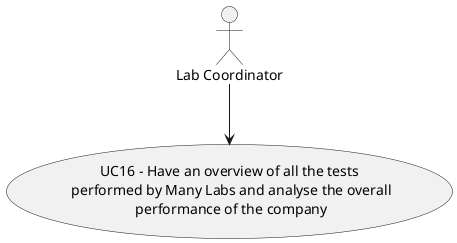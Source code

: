 @startuml
'https://plantuml.com/use-case-diagram

:Lab Coordinator: --> (UC16 - Have an overview of all the tests\n performed by Many Labs and analyse the overall\n performance of the company)

@enduml
